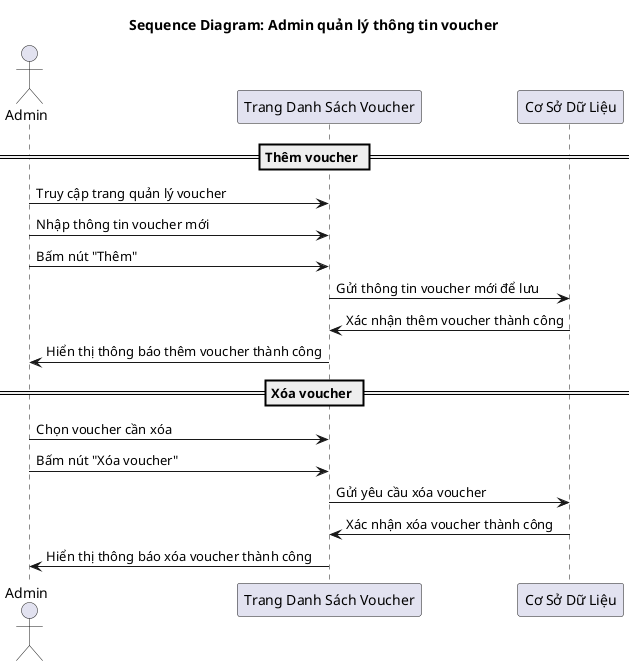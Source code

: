 @startuml
title Sequence Diagram: Admin quản lý thông tin voucher

actor Admin
participant VoucherManagementPage as "Trang Danh Sách Voucher"
participant Database as "Cơ Sở Dữ Liệu"

== Thêm voucher ==
Admin -> VoucherManagementPage : Truy cập trang quản lý voucher
Admin -> VoucherManagementPage : Nhập thông tin voucher mới
Admin -> VoucherManagementPage : Bấm nút "Thêm"
VoucherManagementPage -> Database : Gửi thông tin voucher mới để lưu
Database -> VoucherManagementPage : Xác nhận thêm voucher thành công
VoucherManagementPage -> Admin : Hiển thị thông báo thêm voucher thành công

== Xóa voucher ==
Admin -> VoucherManagementPage : Chọn voucher cần xóa
Admin -> VoucherManagementPage : Bấm nút "Xóa voucher"
VoucherManagementPage -> Database : Gửi yêu cầu xóa voucher
Database -> VoucherManagementPage : Xác nhận xóa voucher thành công
VoucherManagementPage -> Admin : Hiển thị thông báo xóa voucher thành công

@enduml
